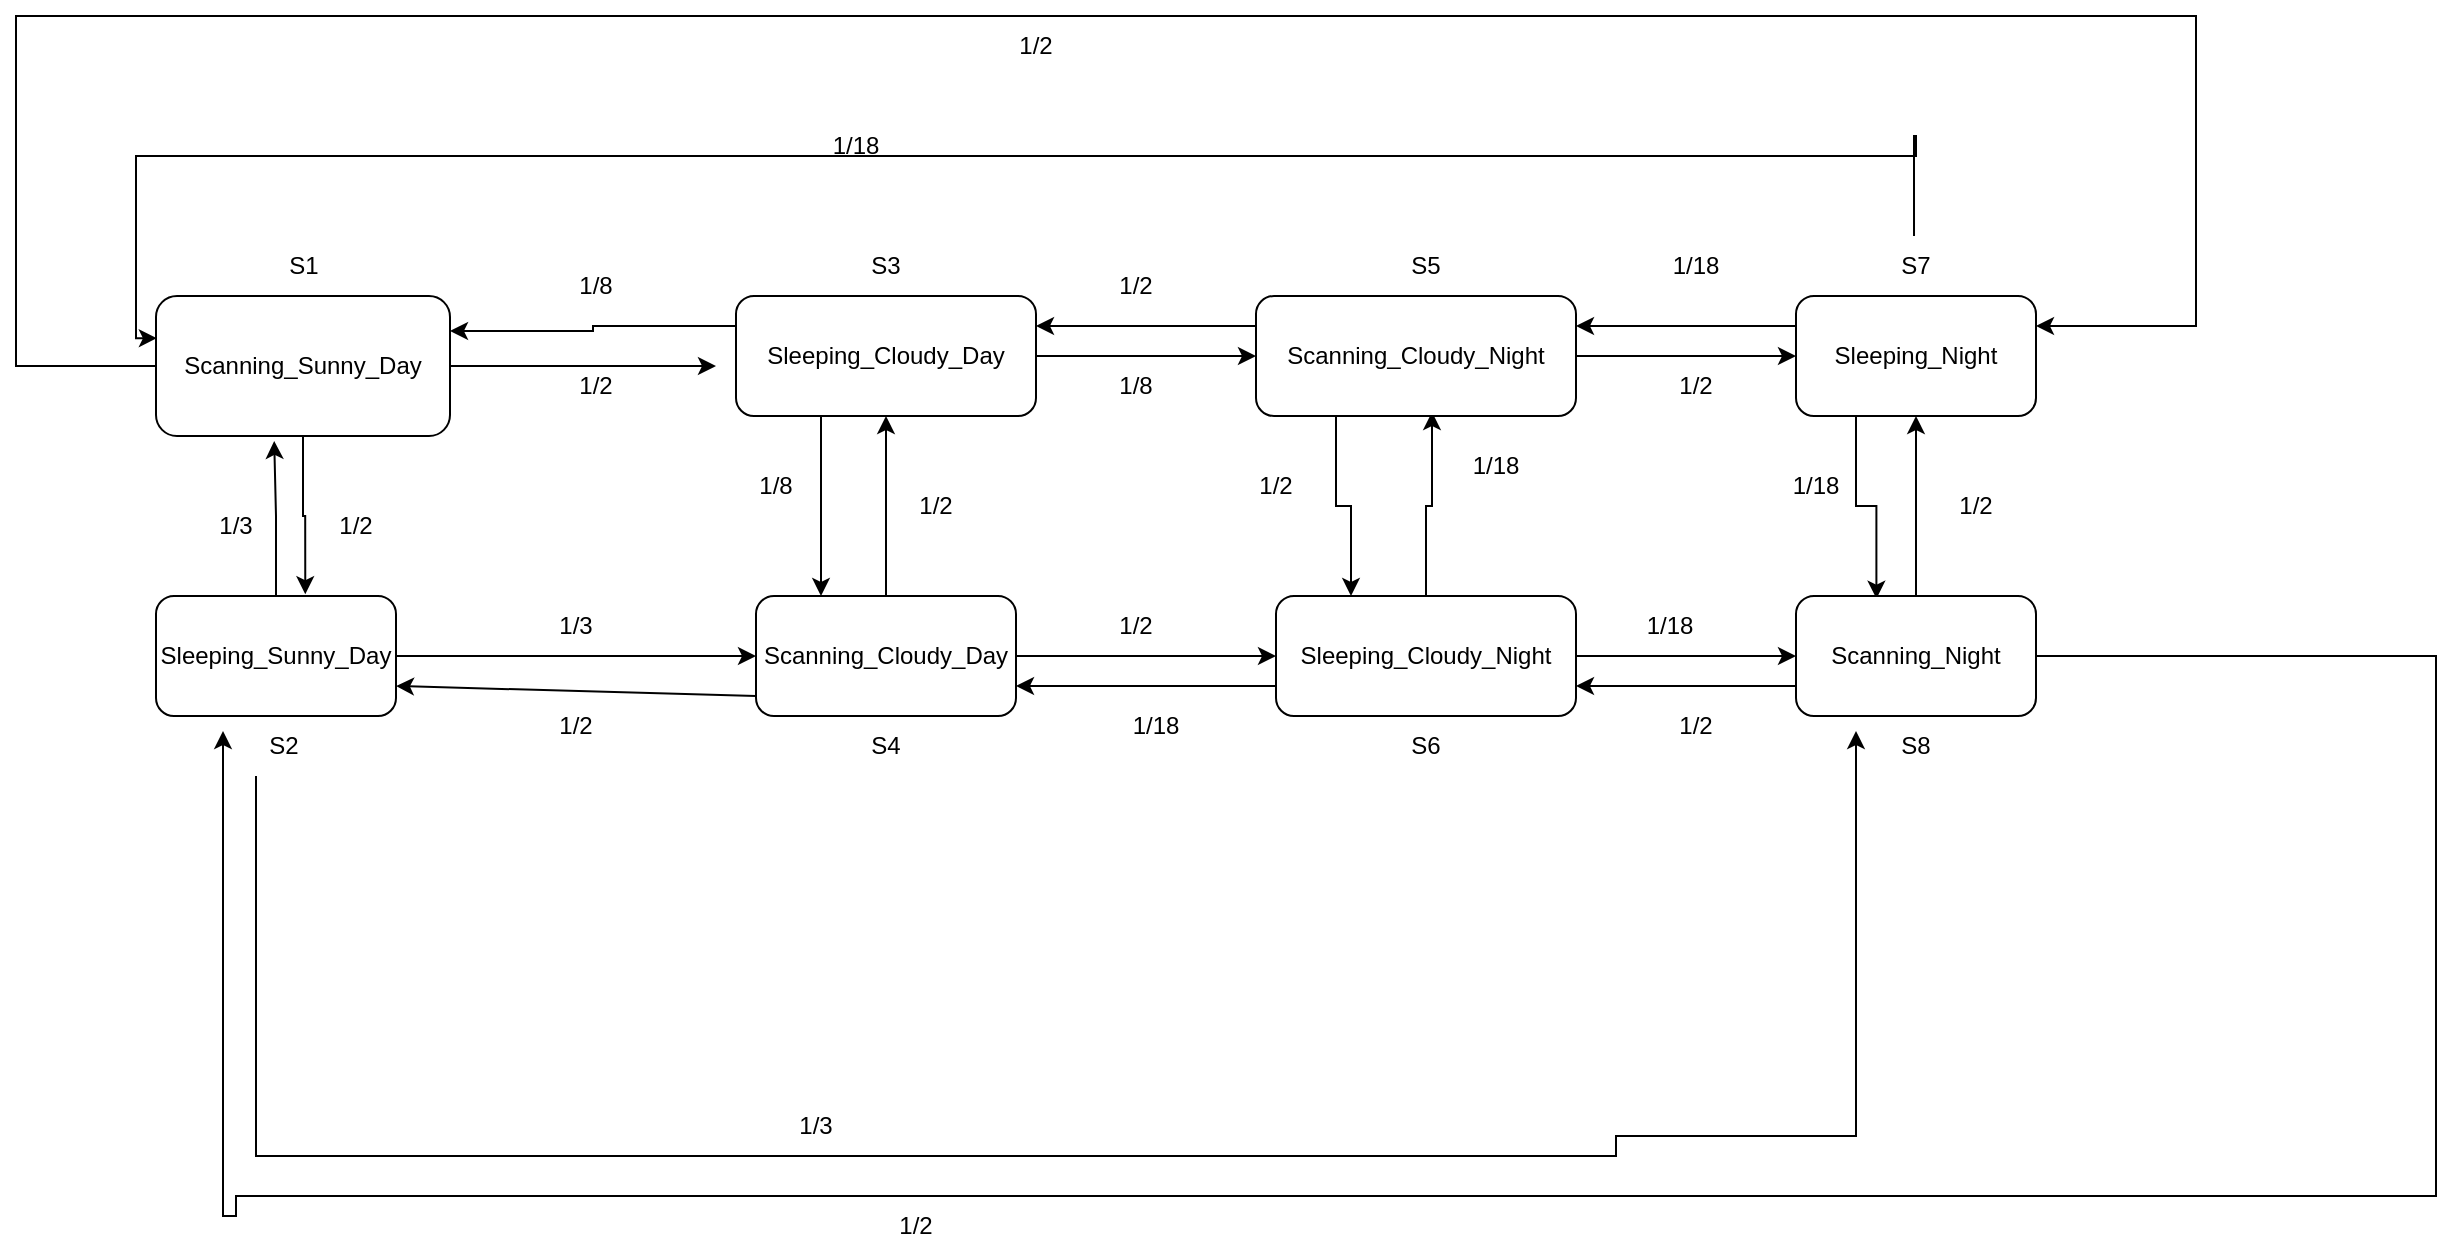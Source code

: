 <mxfile version="22.1.0" type="onedrive">
  <diagram name="Pagina-1" id="fFhfA-dSe_JUSn220Hmu">
    <mxGraphModel grid="1" page="1" gridSize="10" guides="1" tooltips="1" connect="1" arrows="1" fold="1" pageScale="1" pageWidth="1654" pageHeight="2336" math="0" shadow="0">
      <root>
        <mxCell id="0" />
        <mxCell id="1" parent="0" />
        <mxCell id="VxhE7GB-bXMiD2jxqIMF-16" style="edgeStyle=orthogonalEdgeStyle;rounded=0;orthogonalLoop=1;jettySize=auto;html=1;entryX=0.402;entryY=1.035;entryDx=0;entryDy=0;entryPerimeter=0;" edge="1" parent="1" source="VxhE7GB-bXMiD2jxqIMF-3" target="VxhE7GB-bXMiD2jxqIMF-9">
          <mxGeometry relative="1" as="geometry" />
        </mxCell>
        <mxCell id="VxhE7GB-bXMiD2jxqIMF-17" style="edgeStyle=orthogonalEdgeStyle;rounded=0;orthogonalLoop=1;jettySize=auto;html=1;" edge="1" parent="1" source="VxhE7GB-bXMiD2jxqIMF-3" target="VxhE7GB-bXMiD2jxqIMF-6">
          <mxGeometry relative="1" as="geometry" />
        </mxCell>
        <mxCell id="VxhE7GB-bXMiD2jxqIMF-3" value="Sleeping_Sunny_Day&lt;br&gt;" style="rounded=1;whiteSpace=wrap;html=1;" vertex="1" parent="1">
          <mxGeometry x="40" y="310" width="120" height="60" as="geometry" />
        </mxCell>
        <mxCell id="VxhE7GB-bXMiD2jxqIMF-25" style="edgeStyle=orthogonalEdgeStyle;rounded=0;orthogonalLoop=1;jettySize=auto;html=1;exitX=0;exitY=0.75;exitDx=0;exitDy=0;entryX=1;entryY=0.75;entryDx=0;entryDy=0;" edge="1" parent="1" source="VxhE7GB-bXMiD2jxqIMF-4" target="VxhE7GB-bXMiD2jxqIMF-6">
          <mxGeometry relative="1" as="geometry" />
        </mxCell>
        <mxCell id="VxhE7GB-bXMiD2jxqIMF-26" style="edgeStyle=orthogonalEdgeStyle;rounded=0;orthogonalLoop=1;jettySize=auto;html=1;entryX=0.55;entryY=0.967;entryDx=0;entryDy=0;entryPerimeter=0;" edge="1" parent="1" source="VxhE7GB-bXMiD2jxqIMF-4" target="VxhE7GB-bXMiD2jxqIMF-7">
          <mxGeometry relative="1" as="geometry" />
        </mxCell>
        <mxCell id="VxhE7GB-bXMiD2jxqIMF-28" style="edgeStyle=orthogonalEdgeStyle;rounded=0;orthogonalLoop=1;jettySize=auto;html=1;entryX=0;entryY=0.5;entryDx=0;entryDy=0;" edge="1" parent="1" source="VxhE7GB-bXMiD2jxqIMF-4" target="VxhE7GB-bXMiD2jxqIMF-11">
          <mxGeometry relative="1" as="geometry" />
        </mxCell>
        <mxCell id="VxhE7GB-bXMiD2jxqIMF-4" value="Sleeping_Cloudy_Night&lt;br&gt;" style="rounded=1;whiteSpace=wrap;html=1;" vertex="1" parent="1">
          <mxGeometry x="600" y="310" width="150" height="60" as="geometry" />
        </mxCell>
        <mxCell id="VxhE7GB-bXMiD2jxqIMF-31" style="edgeStyle=orthogonalEdgeStyle;rounded=0;orthogonalLoop=1;jettySize=auto;html=1;entryX=0.335;entryY=0.022;entryDx=0;entryDy=0;entryPerimeter=0;exitX=0.25;exitY=1;exitDx=0;exitDy=0;" edge="1" parent="1" source="VxhE7GB-bXMiD2jxqIMF-5" target="VxhE7GB-bXMiD2jxqIMF-11">
          <mxGeometry relative="1" as="geometry" />
        </mxCell>
        <mxCell id="VxhE7GB-bXMiD2jxqIMF-37" style="edgeStyle=orthogonalEdgeStyle;rounded=0;orthogonalLoop=1;jettySize=auto;html=1;entryX=1;entryY=0.25;entryDx=0;entryDy=0;exitX=0;exitY=0.25;exitDx=0;exitDy=0;" edge="1" parent="1" source="VxhE7GB-bXMiD2jxqIMF-5" target="VxhE7GB-bXMiD2jxqIMF-7">
          <mxGeometry relative="1" as="geometry" />
        </mxCell>
        <mxCell id="VxhE7GB-bXMiD2jxqIMF-5" value="Sleeping_Night" style="rounded=1;whiteSpace=wrap;html=1;" vertex="1" parent="1">
          <mxGeometry x="860" y="160" width="120" height="60" as="geometry" />
        </mxCell>
        <mxCell id="VxhE7GB-bXMiD2jxqIMF-22" style="edgeStyle=orthogonalEdgeStyle;rounded=0;orthogonalLoop=1;jettySize=auto;html=1;entryX=0.5;entryY=1;entryDx=0;entryDy=0;" edge="1" parent="1" source="VxhE7GB-bXMiD2jxqIMF-6" target="VxhE7GB-bXMiD2jxqIMF-10">
          <mxGeometry relative="1" as="geometry" />
        </mxCell>
        <mxCell id="VxhE7GB-bXMiD2jxqIMF-24" style="edgeStyle=orthogonalEdgeStyle;rounded=0;orthogonalLoop=1;jettySize=auto;html=1;entryX=0;entryY=0.5;entryDx=0;entryDy=0;" edge="1" parent="1" source="VxhE7GB-bXMiD2jxqIMF-6" target="VxhE7GB-bXMiD2jxqIMF-4">
          <mxGeometry relative="1" as="geometry" />
        </mxCell>
        <mxCell id="VxhE7GB-bXMiD2jxqIMF-6" value="Scanning_Cloudy_Day" style="rounded=1;whiteSpace=wrap;html=1;" vertex="1" parent="1">
          <mxGeometry x="340" y="310" width="130" height="60" as="geometry" />
        </mxCell>
        <mxCell id="VxhE7GB-bXMiD2jxqIMF-27" style="edgeStyle=orthogonalEdgeStyle;rounded=0;orthogonalLoop=1;jettySize=auto;html=1;entryX=0.25;entryY=0;entryDx=0;entryDy=0;exitX=0.25;exitY=1;exitDx=0;exitDy=0;" edge="1" parent="1" source="VxhE7GB-bXMiD2jxqIMF-7" target="VxhE7GB-bXMiD2jxqIMF-4">
          <mxGeometry relative="1" as="geometry" />
        </mxCell>
        <mxCell id="VxhE7GB-bXMiD2jxqIMF-35" style="edgeStyle=orthogonalEdgeStyle;rounded=0;orthogonalLoop=1;jettySize=auto;html=1;entryX=1;entryY=0.25;entryDx=0;entryDy=0;exitX=0;exitY=0.25;exitDx=0;exitDy=0;" edge="1" parent="1" source="VxhE7GB-bXMiD2jxqIMF-7" target="VxhE7GB-bXMiD2jxqIMF-10">
          <mxGeometry relative="1" as="geometry" />
        </mxCell>
        <mxCell id="VxhE7GB-bXMiD2jxqIMF-36" style="edgeStyle=orthogonalEdgeStyle;rounded=0;orthogonalLoop=1;jettySize=auto;html=1;entryX=0;entryY=0.5;entryDx=0;entryDy=0;" edge="1" parent="1" source="VxhE7GB-bXMiD2jxqIMF-7" target="VxhE7GB-bXMiD2jxqIMF-5">
          <mxGeometry relative="1" as="geometry" />
        </mxCell>
        <mxCell id="VxhE7GB-bXMiD2jxqIMF-7" value="Scanning_Cloudy_Night" style="rounded=1;whiteSpace=wrap;html=1;" vertex="1" parent="1">
          <mxGeometry x="590" y="160" width="160" height="60" as="geometry" />
        </mxCell>
        <mxCell id="VxhE7GB-bXMiD2jxqIMF-15" style="edgeStyle=orthogonalEdgeStyle;rounded=0;orthogonalLoop=1;jettySize=auto;html=1;entryX=0.622;entryY=-0.015;entryDx=0;entryDy=0;entryPerimeter=0;" edge="1" parent="1" source="VxhE7GB-bXMiD2jxqIMF-9" target="VxhE7GB-bXMiD2jxqIMF-3">
          <mxGeometry relative="1" as="geometry" />
        </mxCell>
        <mxCell id="VxhE7GB-bXMiD2jxqIMF-32" style="edgeStyle=orthogonalEdgeStyle;rounded=0;orthogonalLoop=1;jettySize=auto;html=1;" edge="1" parent="1" source="VxhE7GB-bXMiD2jxqIMF-9">
          <mxGeometry relative="1" as="geometry">
            <mxPoint x="320" y="195" as="targetPoint" />
          </mxGeometry>
        </mxCell>
        <mxCell id="VxhE7GB-bXMiD2jxqIMF-77" style="edgeStyle=orthogonalEdgeStyle;rounded=0;orthogonalLoop=1;jettySize=auto;html=1;entryX=1;entryY=0.25;entryDx=0;entryDy=0;" edge="1" parent="1" source="VxhE7GB-bXMiD2jxqIMF-9" target="VxhE7GB-bXMiD2jxqIMF-5">
          <mxGeometry relative="1" as="geometry">
            <mxPoint x="1060" y="190" as="targetPoint" />
            <Array as="points">
              <mxPoint x="-30" y="195" />
              <mxPoint x="-30" y="20" />
              <mxPoint x="1060" y="20" />
              <mxPoint x="1060" y="175" />
            </Array>
          </mxGeometry>
        </mxCell>
        <mxCell id="VxhE7GB-bXMiD2jxqIMF-9" value="Scanning_Sunny_Day&lt;br&gt;" style="rounded=1;whiteSpace=wrap;html=1;" vertex="1" parent="1">
          <mxGeometry x="40" y="160" width="147" height="70" as="geometry" />
        </mxCell>
        <mxCell id="VxhE7GB-bXMiD2jxqIMF-23" style="edgeStyle=orthogonalEdgeStyle;rounded=0;orthogonalLoop=1;jettySize=auto;html=1;entryX=0.25;entryY=0;entryDx=0;entryDy=0;" edge="1" parent="1" source="VxhE7GB-bXMiD2jxqIMF-10" target="VxhE7GB-bXMiD2jxqIMF-6">
          <mxGeometry relative="1" as="geometry">
            <Array as="points">
              <mxPoint x="360" y="220" />
              <mxPoint x="360" y="220" />
            </Array>
          </mxGeometry>
        </mxCell>
        <mxCell id="VxhE7GB-bXMiD2jxqIMF-33" style="edgeStyle=orthogonalEdgeStyle;rounded=0;orthogonalLoop=1;jettySize=auto;html=1;entryX=1;entryY=0.25;entryDx=0;entryDy=0;exitX=0;exitY=0.25;exitDx=0;exitDy=0;" edge="1" parent="1" source="VxhE7GB-bXMiD2jxqIMF-10" target="VxhE7GB-bXMiD2jxqIMF-9">
          <mxGeometry relative="1" as="geometry" />
        </mxCell>
        <mxCell id="VxhE7GB-bXMiD2jxqIMF-34" style="edgeStyle=orthogonalEdgeStyle;rounded=0;orthogonalLoop=1;jettySize=auto;html=1;" edge="1" parent="1" source="VxhE7GB-bXMiD2jxqIMF-10" target="VxhE7GB-bXMiD2jxqIMF-7">
          <mxGeometry relative="1" as="geometry" />
        </mxCell>
        <mxCell id="VxhE7GB-bXMiD2jxqIMF-10" value="Sleeping_Cloudy_Day" style="rounded=1;whiteSpace=wrap;html=1;" vertex="1" parent="1">
          <mxGeometry x="330" y="160" width="150" height="60" as="geometry" />
        </mxCell>
        <mxCell id="VxhE7GB-bXMiD2jxqIMF-29" style="edgeStyle=orthogonalEdgeStyle;rounded=0;orthogonalLoop=1;jettySize=auto;html=1;entryX=1;entryY=0.75;entryDx=0;entryDy=0;exitX=0;exitY=0.75;exitDx=0;exitDy=0;" edge="1" parent="1" source="VxhE7GB-bXMiD2jxqIMF-11" target="VxhE7GB-bXMiD2jxqIMF-4">
          <mxGeometry relative="1" as="geometry" />
        </mxCell>
        <mxCell id="VxhE7GB-bXMiD2jxqIMF-30" style="edgeStyle=orthogonalEdgeStyle;rounded=0;orthogonalLoop=1;jettySize=auto;html=1;entryX=0.5;entryY=1;entryDx=0;entryDy=0;" edge="1" parent="1" source="VxhE7GB-bXMiD2jxqIMF-11" target="VxhE7GB-bXMiD2jxqIMF-5">
          <mxGeometry relative="1" as="geometry" />
        </mxCell>
        <mxCell id="VxhE7GB-bXMiD2jxqIMF-82" style="edgeStyle=orthogonalEdgeStyle;rounded=0;orthogonalLoop=1;jettySize=auto;html=1;entryX=0;entryY=0.25;entryDx=0;entryDy=0;" edge="1" parent="1" source="VxhE7GB-bXMiD2jxqIMF-11" target="VxhE7GB-bXMiD2jxqIMF-73">
          <mxGeometry relative="1" as="geometry">
            <mxPoint x="330" y="620" as="targetPoint" />
            <Array as="points">
              <mxPoint x="1180" y="340" />
              <mxPoint x="1180" y="610" />
              <mxPoint x="80" y="610" />
              <mxPoint x="80" y="620" />
              <mxPoint x="74" y="620" />
            </Array>
          </mxGeometry>
        </mxCell>
        <mxCell id="VxhE7GB-bXMiD2jxqIMF-11" value="Scanning_Night" style="rounded=1;whiteSpace=wrap;html=1;" vertex="1" parent="1">
          <mxGeometry x="860" y="310" width="120" height="60" as="geometry" />
        </mxCell>
        <mxCell id="VxhE7GB-bXMiD2jxqIMF-21" value="" style="endArrow=classic;html=1;rounded=0;entryX=1;entryY=0.75;entryDx=0;entryDy=0;" edge="1" parent="1" target="VxhE7GB-bXMiD2jxqIMF-3">
          <mxGeometry width="50" height="50" relative="1" as="geometry">
            <mxPoint x="340" y="360" as="sourcePoint" />
            <mxPoint x="590" y="160" as="targetPoint" />
            <Array as="points">
              <mxPoint x="340" y="360" />
            </Array>
          </mxGeometry>
        </mxCell>
        <mxCell id="VxhE7GB-bXMiD2jxqIMF-38" value="1/2" style="text;html=1;strokeColor=none;fillColor=none;align=center;verticalAlign=middle;whiteSpace=wrap;rounded=0;" vertex="1" parent="1">
          <mxGeometry x="230" y="190" width="60" height="30" as="geometry" />
        </mxCell>
        <mxCell id="VxhE7GB-bXMiD2jxqIMF-39" value="1/8" style="text;html=1;strokeColor=none;fillColor=none;align=center;verticalAlign=middle;whiteSpace=wrap;rounded=0;" vertex="1" parent="1">
          <mxGeometry x="240" y="140" width="40" height="30" as="geometry" />
        </mxCell>
        <mxCell id="VxhE7GB-bXMiD2jxqIMF-40" value="1/2" style="text;html=1;strokeColor=none;fillColor=none;align=center;verticalAlign=middle;whiteSpace=wrap;rounded=0;" vertex="1" parent="1">
          <mxGeometry x="110" y="260" width="60" height="30" as="geometry" />
        </mxCell>
        <mxCell id="VxhE7GB-bXMiD2jxqIMF-41" value="1/3" style="text;html=1;strokeColor=none;fillColor=none;align=center;verticalAlign=middle;whiteSpace=wrap;rounded=0;" vertex="1" parent="1">
          <mxGeometry x="50" y="260" width="60" height="30" as="geometry" />
        </mxCell>
        <mxCell id="VxhE7GB-bXMiD2jxqIMF-42" value="1/3" style="text;html=1;strokeColor=none;fillColor=none;align=center;verticalAlign=middle;whiteSpace=wrap;rounded=0;" vertex="1" parent="1">
          <mxGeometry x="220" y="310" width="60" height="30" as="geometry" />
        </mxCell>
        <mxCell id="VxhE7GB-bXMiD2jxqIMF-43" value="1/2" style="text;html=1;strokeColor=none;fillColor=none;align=center;verticalAlign=middle;whiteSpace=wrap;rounded=0;" vertex="1" parent="1">
          <mxGeometry x="220" y="360" width="60" height="30" as="geometry" />
        </mxCell>
        <mxCell id="VxhE7GB-bXMiD2jxqIMF-44" value="1/8" style="text;html=1;strokeColor=none;fillColor=none;align=center;verticalAlign=middle;whiteSpace=wrap;rounded=0;" vertex="1" parent="1">
          <mxGeometry x="500" y="190" width="60" height="30" as="geometry" />
        </mxCell>
        <mxCell id="VxhE7GB-bXMiD2jxqIMF-45" value="1/2" style="text;html=1;strokeColor=none;fillColor=none;align=center;verticalAlign=middle;whiteSpace=wrap;rounded=0;" vertex="1" parent="1">
          <mxGeometry x="500" y="140" width="60" height="30" as="geometry" />
        </mxCell>
        <mxCell id="VxhE7GB-bXMiD2jxqIMF-46" value="1/18" style="text;html=1;strokeColor=none;fillColor=none;align=center;verticalAlign=middle;whiteSpace=wrap;rounded=0;" vertex="1" parent="1">
          <mxGeometry x="510" y="360" width="60" height="30" as="geometry" />
        </mxCell>
        <mxCell id="VxhE7GB-bXMiD2jxqIMF-47" value="1/2" style="text;html=1;strokeColor=none;fillColor=none;align=center;verticalAlign=middle;whiteSpace=wrap;rounded=0;" vertex="1" parent="1">
          <mxGeometry x="500" y="310" width="60" height="30" as="geometry" />
        </mxCell>
        <mxCell id="VxhE7GB-bXMiD2jxqIMF-48" value="1/18" style="text;html=1;strokeColor=none;fillColor=none;align=center;verticalAlign=middle;whiteSpace=wrap;rounded=0;" vertex="1" parent="1">
          <mxGeometry x="680" y="230" width="60" height="30" as="geometry" />
        </mxCell>
        <mxCell id="VxhE7GB-bXMiD2jxqIMF-49" value="1/2" style="text;html=1;strokeColor=none;fillColor=none;align=center;verticalAlign=middle;whiteSpace=wrap;rounded=0;" vertex="1" parent="1">
          <mxGeometry x="570" y="240" width="60" height="30" as="geometry" />
        </mxCell>
        <mxCell id="VxhE7GB-bXMiD2jxqIMF-50" value="1/2" style="text;html=1;strokeColor=none;fillColor=none;align=center;verticalAlign=middle;whiteSpace=wrap;rounded=0;" vertex="1" parent="1">
          <mxGeometry x="780" y="190" width="60" height="30" as="geometry" />
        </mxCell>
        <mxCell id="VxhE7GB-bXMiD2jxqIMF-51" value="1/18&lt;br&gt;" style="text;html=1;strokeColor=none;fillColor=none;align=center;verticalAlign=middle;whiteSpace=wrap;rounded=0;" vertex="1" parent="1">
          <mxGeometry x="780" y="130" width="60" height="30" as="geometry" />
        </mxCell>
        <mxCell id="VxhE7GB-bXMiD2jxqIMF-52" value="1/18" style="text;html=1;strokeColor=none;fillColor=none;align=center;verticalAlign=middle;whiteSpace=wrap;rounded=0;" vertex="1" parent="1">
          <mxGeometry x="840" y="240" width="60" height="30" as="geometry" />
        </mxCell>
        <mxCell id="VxhE7GB-bXMiD2jxqIMF-53" value="1/2" style="text;html=1;strokeColor=none;fillColor=none;align=center;verticalAlign=middle;whiteSpace=wrap;rounded=0;" vertex="1" parent="1">
          <mxGeometry x="920" y="250" width="60" height="30" as="geometry" />
        </mxCell>
        <mxCell id="VxhE7GB-bXMiD2jxqIMF-54" value="1/18" style="text;html=1;strokeColor=none;fillColor=none;align=center;verticalAlign=middle;whiteSpace=wrap;rounded=0;" vertex="1" parent="1">
          <mxGeometry x="767" y="310" width="60" height="30" as="geometry" />
        </mxCell>
        <mxCell id="VxhE7GB-bXMiD2jxqIMF-55" value="1/2&lt;br&gt;" style="text;html=1;strokeColor=none;fillColor=none;align=center;verticalAlign=middle;whiteSpace=wrap;rounded=0;" vertex="1" parent="1">
          <mxGeometry x="780" y="360" width="60" height="30" as="geometry" />
        </mxCell>
        <mxCell id="VxhE7GB-bXMiD2jxqIMF-62" value="1/8" style="text;html=1;strokeColor=none;fillColor=none;align=center;verticalAlign=middle;whiteSpace=wrap;rounded=0;" vertex="1" parent="1">
          <mxGeometry x="320" y="240" width="60" height="30" as="geometry" />
        </mxCell>
        <mxCell id="VxhE7GB-bXMiD2jxqIMF-63" value="1/2" style="text;html=1;strokeColor=none;fillColor=none;align=center;verticalAlign=middle;whiteSpace=wrap;rounded=0;" vertex="1" parent="1">
          <mxGeometry x="400" y="250" width="60" height="30" as="geometry" />
        </mxCell>
        <mxCell id="VxhE7GB-bXMiD2jxqIMF-64" value="S1" style="text;html=1;strokeColor=none;fillColor=none;align=center;verticalAlign=middle;whiteSpace=wrap;rounded=0;" vertex="1" parent="1">
          <mxGeometry x="83.5" y="130" width="60" height="30" as="geometry" />
        </mxCell>
        <mxCell id="VxhE7GB-bXMiD2jxqIMF-68" value="S8" style="text;html=1;strokeColor=none;fillColor=none;align=center;verticalAlign=middle;whiteSpace=wrap;rounded=0;" vertex="1" parent="1">
          <mxGeometry x="890" y="370" width="60" height="30" as="geometry" />
        </mxCell>
        <mxCell id="VxhE7GB-bXMiD2jxqIMF-69" value="S6" style="text;html=1;strokeColor=none;fillColor=none;align=center;verticalAlign=middle;whiteSpace=wrap;rounded=0;" vertex="1" parent="1">
          <mxGeometry x="645" y="370" width="60" height="30" as="geometry" />
        </mxCell>
        <mxCell id="VxhE7GB-bXMiD2jxqIMF-70" value="S4" style="text;html=1;strokeColor=none;fillColor=none;align=center;verticalAlign=middle;whiteSpace=wrap;rounded=0;" vertex="1" parent="1">
          <mxGeometry x="375" y="370" width="60" height="30" as="geometry" />
        </mxCell>
        <mxCell id="VxhE7GB-bXMiD2jxqIMF-71" value="S5" style="text;html=1;strokeColor=none;fillColor=none;align=center;verticalAlign=middle;whiteSpace=wrap;rounded=0;" vertex="1" parent="1">
          <mxGeometry x="645" y="130" width="60" height="30" as="geometry" />
        </mxCell>
        <mxCell id="VxhE7GB-bXMiD2jxqIMF-72" value="S3&lt;br&gt;" style="text;html=1;strokeColor=none;fillColor=none;align=center;verticalAlign=middle;whiteSpace=wrap;rounded=0;" vertex="1" parent="1">
          <mxGeometry x="375" y="130" width="60" height="30" as="geometry" />
        </mxCell>
        <mxCell id="VxhE7GB-bXMiD2jxqIMF-83" style="edgeStyle=orthogonalEdgeStyle;rounded=0;orthogonalLoop=1;jettySize=auto;html=1;entryX=0;entryY=0.25;entryDx=0;entryDy=0;" edge="1" parent="1" source="VxhE7GB-bXMiD2jxqIMF-73" target="VxhE7GB-bXMiD2jxqIMF-68">
          <mxGeometry relative="1" as="geometry">
            <mxPoint x="590" y="580" as="targetPoint" />
            <Array as="points">
              <mxPoint x="90" y="590" />
              <mxPoint x="770" y="590" />
              <mxPoint x="770" y="580" />
              <mxPoint x="890" y="580" />
            </Array>
          </mxGeometry>
        </mxCell>
        <mxCell id="VxhE7GB-bXMiD2jxqIMF-73" value="S2" style="text;html=1;strokeColor=none;fillColor=none;align=center;verticalAlign=middle;whiteSpace=wrap;rounded=0;" vertex="1" parent="1">
          <mxGeometry x="73.5" y="370" width="60" height="30" as="geometry" />
        </mxCell>
        <mxCell id="VxhE7GB-bXMiD2jxqIMF-78" style="edgeStyle=orthogonalEdgeStyle;rounded=0;orthogonalLoop=1;jettySize=auto;html=1;entryX=0.003;entryY=0.301;entryDx=0;entryDy=0;entryPerimeter=0;" edge="1" parent="1" target="VxhE7GB-bXMiD2jxqIMF-9">
          <mxGeometry relative="1" as="geometry">
            <mxPoint x="30" y="100" as="targetPoint" />
            <Array as="points">
              <mxPoint x="919" y="80" />
              <mxPoint x="920" y="80" />
              <mxPoint x="920" y="90" />
              <mxPoint x="30" y="90" />
              <mxPoint x="30" y="181" />
            </Array>
            <mxPoint x="919.012" y="130.0" as="sourcePoint" />
          </mxGeometry>
        </mxCell>
        <mxCell id="VxhE7GB-bXMiD2jxqIMF-74" value="S7" style="text;html=1;strokeColor=none;fillColor=none;align=center;verticalAlign=middle;whiteSpace=wrap;rounded=0;" vertex="1" parent="1">
          <mxGeometry x="890" y="130" width="60" height="30" as="geometry" />
        </mxCell>
        <mxCell id="VxhE7GB-bXMiD2jxqIMF-79" value="1/18" style="text;html=1;strokeColor=none;fillColor=none;align=center;verticalAlign=middle;whiteSpace=wrap;rounded=0;" vertex="1" parent="1">
          <mxGeometry x="360" y="70" width="60" height="30" as="geometry" />
        </mxCell>
        <mxCell id="VxhE7GB-bXMiD2jxqIMF-80" value="1/3" style="text;html=1;strokeColor=none;fillColor=none;align=center;verticalAlign=middle;whiteSpace=wrap;rounded=0;" vertex="1" parent="1">
          <mxGeometry x="340" y="560" width="60" height="30" as="geometry" />
        </mxCell>
        <mxCell id="VxhE7GB-bXMiD2jxqIMF-81" value="1/2" style="text;html=1;strokeColor=none;fillColor=none;align=center;verticalAlign=middle;whiteSpace=wrap;rounded=0;" vertex="1" parent="1">
          <mxGeometry x="450" y="20" width="60" height="30" as="geometry" />
        </mxCell>
        <mxCell id="VxhE7GB-bXMiD2jxqIMF-84" value="1/2" style="text;html=1;strokeColor=none;fillColor=none;align=center;verticalAlign=middle;whiteSpace=wrap;rounded=0;" vertex="1" parent="1">
          <mxGeometry x="390" y="610" width="60" height="30" as="geometry" />
        </mxCell>
      </root>
    </mxGraphModel>
  </diagram>
</mxfile>
